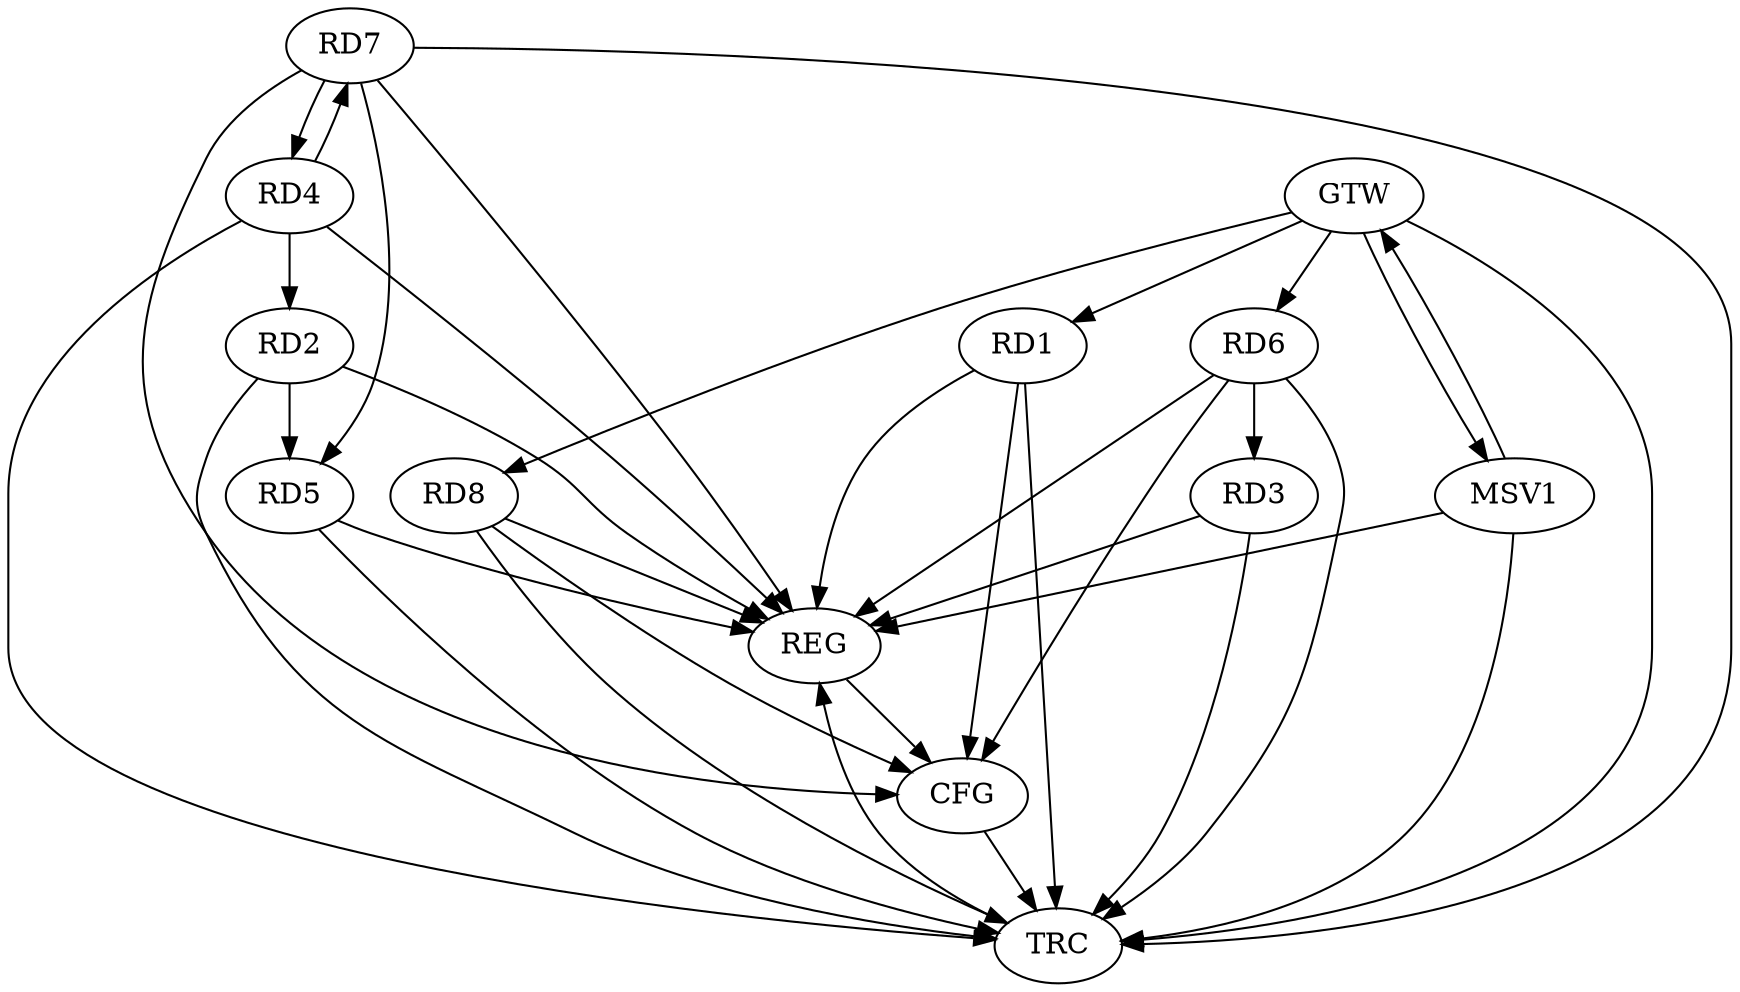 strict digraph G {
  RD1 [ label="RD1" ];
  RD2 [ label="RD2" ];
  RD3 [ label="RD3" ];
  RD4 [ label="RD4" ];
  RD5 [ label="RD5" ];
  RD6 [ label="RD6" ];
  RD7 [ label="RD7" ];
  RD8 [ label="RD8" ];
  GTW [ label="GTW" ];
  REG [ label="REG" ];
  CFG [ label="CFG" ];
  TRC [ label="TRC" ];
  MSV1 [ label="MSV1" ];
  RD4 -> RD2;
  RD2 -> RD5;
  RD6 -> RD3;
  RD4 -> RD7;
  RD7 -> RD4;
  RD7 -> RD5;
  GTW -> RD1;
  GTW -> RD6;
  GTW -> RD8;
  RD1 -> REG;
  RD2 -> REG;
  RD3 -> REG;
  RD4 -> REG;
  RD5 -> REG;
  RD6 -> REG;
  RD7 -> REG;
  RD8 -> REG;
  RD1 -> CFG;
  RD7 -> CFG;
  RD8 -> CFG;
  RD6 -> CFG;
  REG -> CFG;
  RD1 -> TRC;
  RD2 -> TRC;
  RD3 -> TRC;
  RD4 -> TRC;
  RD5 -> TRC;
  RD6 -> TRC;
  RD7 -> TRC;
  RD8 -> TRC;
  GTW -> TRC;
  CFG -> TRC;
  TRC -> REG;
  MSV1 -> GTW;
  GTW -> MSV1;
  MSV1 -> REG;
  MSV1 -> TRC;
}
